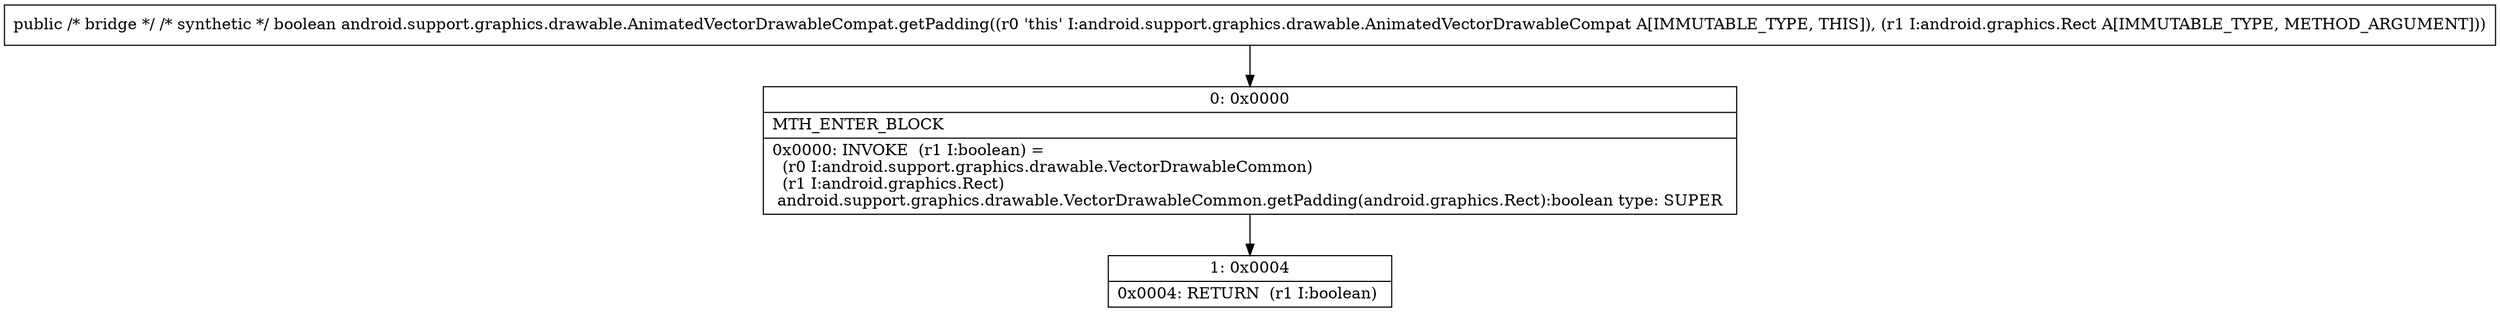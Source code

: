digraph "CFG forandroid.support.graphics.drawable.AnimatedVectorDrawableCompat.getPadding(Landroid\/graphics\/Rect;)Z" {
Node_0 [shape=record,label="{0\:\ 0x0000|MTH_ENTER_BLOCK\l|0x0000: INVOKE  (r1 I:boolean) = \l  (r0 I:android.support.graphics.drawable.VectorDrawableCommon)\l  (r1 I:android.graphics.Rect)\l android.support.graphics.drawable.VectorDrawableCommon.getPadding(android.graphics.Rect):boolean type: SUPER \l}"];
Node_1 [shape=record,label="{1\:\ 0x0004|0x0004: RETURN  (r1 I:boolean) \l}"];
MethodNode[shape=record,label="{public \/* bridge *\/ \/* synthetic *\/ boolean android.support.graphics.drawable.AnimatedVectorDrawableCompat.getPadding((r0 'this' I:android.support.graphics.drawable.AnimatedVectorDrawableCompat A[IMMUTABLE_TYPE, THIS]), (r1 I:android.graphics.Rect A[IMMUTABLE_TYPE, METHOD_ARGUMENT])) }"];
MethodNode -> Node_0;
Node_0 -> Node_1;
}


